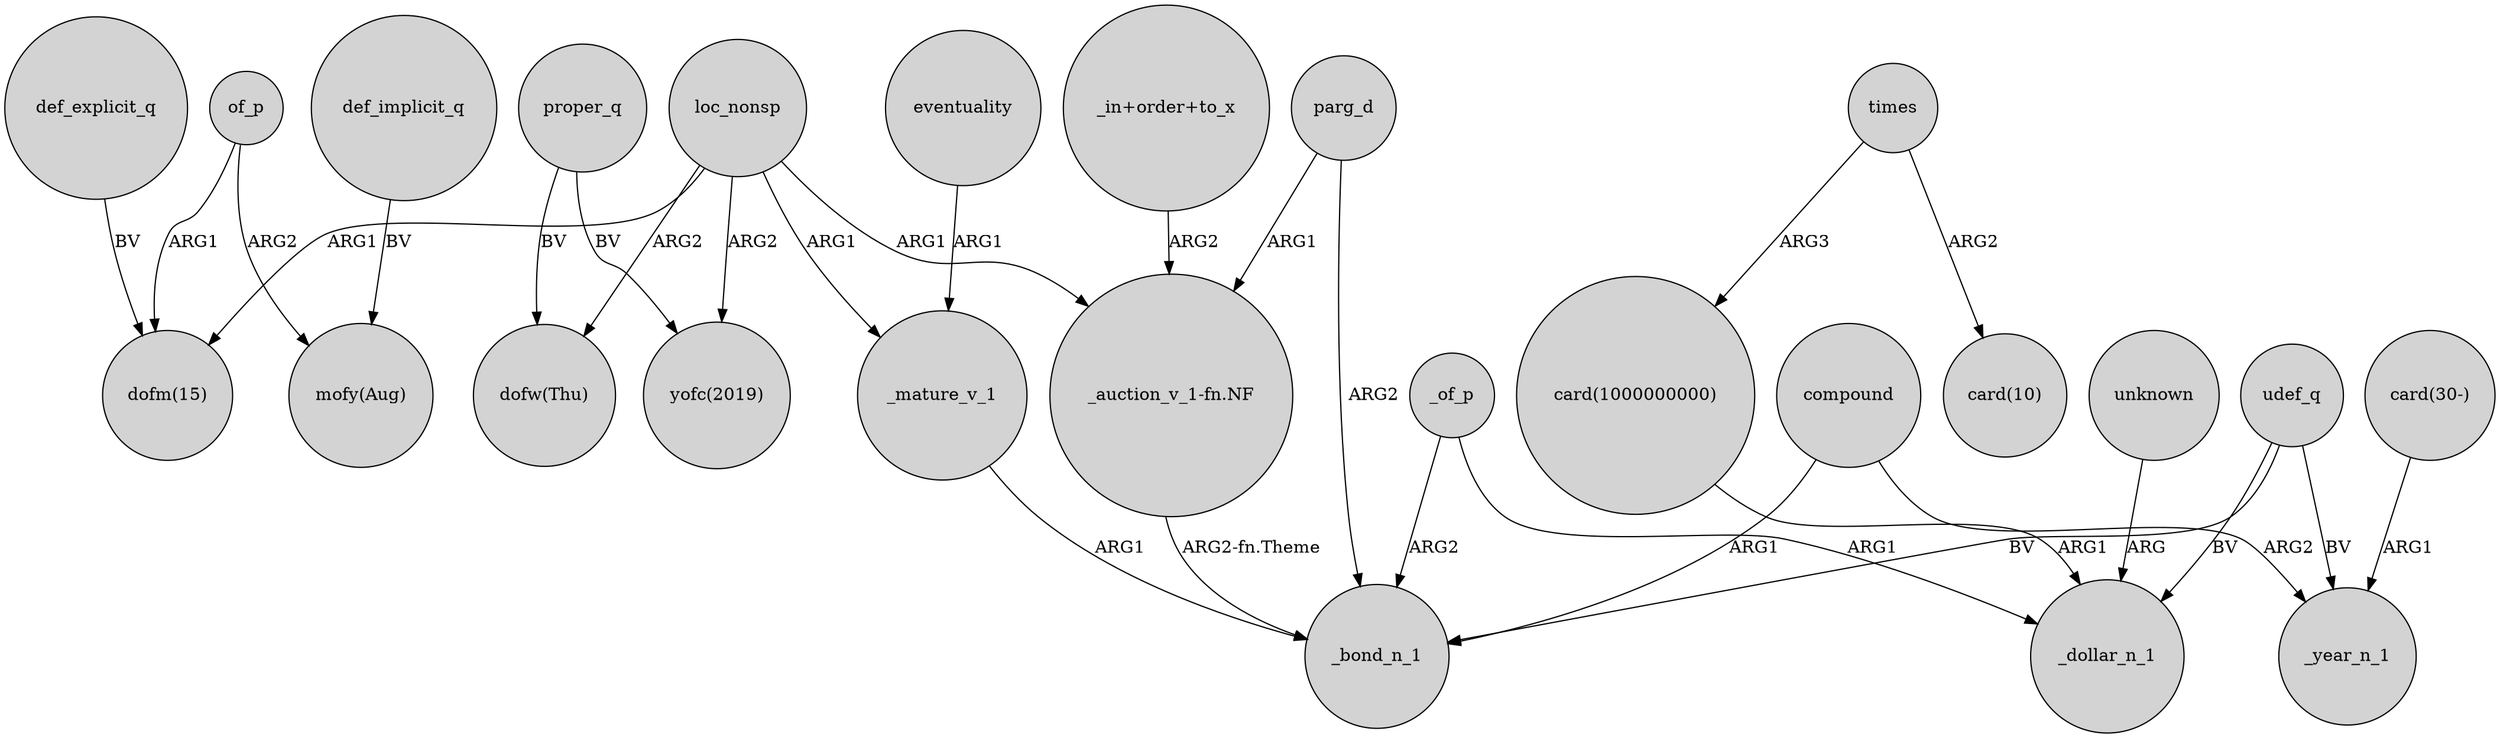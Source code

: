 digraph {
	node [shape=circle style=filled]
	loc_nonsp -> "dofm(15)" [label=ARG1]
	def_explicit_q -> "dofm(15)" [label=BV]
	loc_nonsp -> "yofc(2019)" [label=ARG2]
	proper_q -> "yofc(2019)" [label=BV]
	eventuality -> _mature_v_1 [label=ARG1]
	parg_d -> _bond_n_1 [label=ARG2]
	_of_p -> _dollar_n_1 [label=ARG1]
	compound -> _bond_n_1 [label=ARG1]
	"_in+order+to_x" -> "_auction_v_1-fn.NF" [label=ARG2]
	unknown -> _dollar_n_1 [label=ARG]
	"card(30-)" -> _year_n_1 [label=ARG1]
	_of_p -> _bond_n_1 [label=ARG2]
	def_implicit_q -> "mofy(Aug)" [label=BV]
	times -> "card(1000000000)" [label=ARG3]
	loc_nonsp -> _mature_v_1 [label=ARG1]
	loc_nonsp -> "_auction_v_1-fn.NF" [label=ARG1]
	udef_q -> _bond_n_1 [label=BV]
	"_auction_v_1-fn.NF" -> _bond_n_1 [label="ARG2-fn.Theme"]
	parg_d -> "_auction_v_1-fn.NF" [label=ARG1]
	times -> "card(10)" [label=ARG2]
	proper_q -> "dofw(Thu)" [label=BV]
	loc_nonsp -> "dofw(Thu)" [label=ARG2]
	compound -> _year_n_1 [label=ARG2]
	of_p -> "mofy(Aug)" [label=ARG2]
	udef_q -> _year_n_1 [label=BV]
	"card(1000000000)" -> _dollar_n_1 [label=ARG1]
	of_p -> "dofm(15)" [label=ARG1]
	udef_q -> _dollar_n_1 [label=BV]
	_mature_v_1 -> _bond_n_1 [label=ARG1]
}
